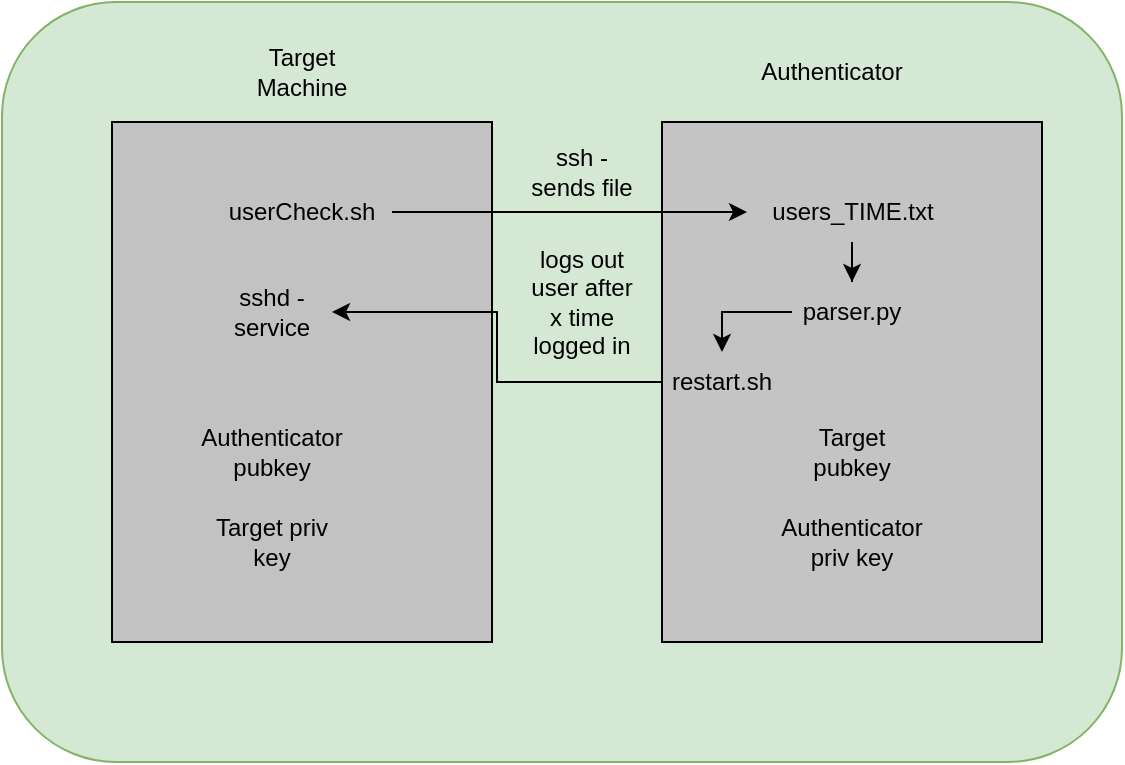 <mxfile version="21.7.5" type="google">
  <diagram name="Page-1" id="Xnk1GI-wJ3fgoyukveEM">
    <mxGraphModel grid="1" page="1" gridSize="10" guides="1" tooltips="1" connect="1" arrows="1" fold="1" pageScale="1" pageWidth="850" pageHeight="1100" math="0" shadow="0">
      <root>
        <mxCell id="0" />
        <mxCell id="1" parent="0" />
        <mxCell id="uxwA1LraNM_OUbo4_wFK-2" value="" style="rounded=1;whiteSpace=wrap;html=1;fillColor=#d5e8d4;strokeColor=#82b366;" vertex="1" parent="1">
          <mxGeometry x="180" y="80" width="560" height="380" as="geometry" />
        </mxCell>
        <mxCell id="uxwA1LraNM_OUbo4_wFK-1" value="" style="rounded=0;whiteSpace=wrap;html=1;fillColor=#C2C2C2;gradientColor=none;" vertex="1" parent="1">
          <mxGeometry x="235" y="140" width="190" height="260" as="geometry" />
        </mxCell>
        <mxCell id="uxwA1LraNM_OUbo4_wFK-3" value="Target Machine" style="text;html=1;strokeColor=none;fillColor=none;align=center;verticalAlign=middle;whiteSpace=wrap;rounded=0;" vertex="1" parent="1">
          <mxGeometry x="300" y="100" width="60" height="30" as="geometry" />
        </mxCell>
        <mxCell id="uxwA1LraNM_OUbo4_wFK-4" value="" style="rounded=0;whiteSpace=wrap;html=1;fillColor=#C4C4C4;gradientColor=none;" vertex="1" parent="1">
          <mxGeometry x="510" y="140" width="190" height="260" as="geometry" />
        </mxCell>
        <mxCell id="uxwA1LraNM_OUbo4_wFK-5" value="Authenticator" style="text;html=1;strokeColor=none;fillColor=none;align=center;verticalAlign=middle;whiteSpace=wrap;rounded=0;" vertex="1" parent="1">
          <mxGeometry x="565" y="100" width="60" height="30" as="geometry" />
        </mxCell>
        <mxCell id="uxwA1LraNM_OUbo4_wFK-12" style="edgeStyle=orthogonalEdgeStyle;rounded=0;orthogonalLoop=1;jettySize=auto;html=1;exitX=1;exitY=0.5;exitDx=0;exitDy=0;entryX=0;entryY=0.5;entryDx=0;entryDy=0;" edge="1" parent="1" source="uxwA1LraNM_OUbo4_wFK-6" target="uxwA1LraNM_OUbo4_wFK-8">
          <mxGeometry relative="1" as="geometry" />
        </mxCell>
        <mxCell id="uxwA1LraNM_OUbo4_wFK-6" value="userCheck.sh" style="text;html=1;strokeColor=none;fillColor=none;align=center;verticalAlign=middle;whiteSpace=wrap;rounded=0;" vertex="1" parent="1">
          <mxGeometry x="285" y="170" width="90" height="30" as="geometry" />
        </mxCell>
        <mxCell id="uxwA1LraNM_OUbo4_wFK-16" style="edgeStyle=orthogonalEdgeStyle;rounded=0;orthogonalLoop=1;jettySize=auto;html=1;exitX=0;exitY=0.5;exitDx=0;exitDy=0;entryX=0.5;entryY=0;entryDx=0;entryDy=0;" edge="1" parent="1" source="uxwA1LraNM_OUbo4_wFK-7" target="uxwA1LraNM_OUbo4_wFK-10">
          <mxGeometry relative="1" as="geometry" />
        </mxCell>
        <mxCell id="uxwA1LraNM_OUbo4_wFK-7" value="parser.py" style="text;html=1;strokeColor=none;fillColor=none;align=center;verticalAlign=middle;whiteSpace=wrap;rounded=0;" vertex="1" parent="1">
          <mxGeometry x="575" y="220" width="60" height="30" as="geometry" />
        </mxCell>
        <mxCell id="uxwA1LraNM_OUbo4_wFK-9" style="edgeStyle=orthogonalEdgeStyle;rounded=0;orthogonalLoop=1;jettySize=auto;html=1;exitX=0.5;exitY=1;exitDx=0;exitDy=0;" edge="1" parent="1" source="uxwA1LraNM_OUbo4_wFK-8" target="uxwA1LraNM_OUbo4_wFK-7">
          <mxGeometry relative="1" as="geometry" />
        </mxCell>
        <mxCell id="uxwA1LraNM_OUbo4_wFK-8" value="users_TIME.txt" style="text;html=1;strokeColor=none;fillColor=none;align=center;verticalAlign=middle;whiteSpace=wrap;rounded=0;" vertex="1" parent="1">
          <mxGeometry x="552.5" y="170" width="105" height="30" as="geometry" />
        </mxCell>
        <mxCell id="uxwA1LraNM_OUbo4_wFK-17" style="edgeStyle=orthogonalEdgeStyle;rounded=0;orthogonalLoop=1;jettySize=auto;html=1;exitX=0;exitY=0.5;exitDx=0;exitDy=0;entryX=1;entryY=0.5;entryDx=0;entryDy=0;" edge="1" parent="1" source="uxwA1LraNM_OUbo4_wFK-10" target="uxwA1LraNM_OUbo4_wFK-14">
          <mxGeometry relative="1" as="geometry" />
        </mxCell>
        <mxCell id="uxwA1LraNM_OUbo4_wFK-10" value="restart.sh" style="text;html=1;strokeColor=none;fillColor=none;align=center;verticalAlign=middle;whiteSpace=wrap;rounded=0;" vertex="1" parent="1">
          <mxGeometry x="510" y="255" width="60" height="30" as="geometry" />
        </mxCell>
        <mxCell id="uxwA1LraNM_OUbo4_wFK-13" value="ssh - sends file" style="text;html=1;strokeColor=none;fillColor=none;align=center;verticalAlign=middle;whiteSpace=wrap;rounded=0;" vertex="1" parent="1">
          <mxGeometry x="440" y="150" width="60" height="30" as="geometry" />
        </mxCell>
        <mxCell id="uxwA1LraNM_OUbo4_wFK-14" value="sshd - service" style="text;html=1;strokeColor=none;fillColor=none;align=center;verticalAlign=middle;whiteSpace=wrap;rounded=0;" vertex="1" parent="1">
          <mxGeometry x="285" y="220" width="60" height="30" as="geometry" />
        </mxCell>
        <mxCell id="uxwA1LraNM_OUbo4_wFK-19" value="logs out user after x time logged in" style="text;html=1;strokeColor=none;fillColor=none;align=center;verticalAlign=middle;whiteSpace=wrap;rounded=0;" vertex="1" parent="1">
          <mxGeometry x="440" y="200" width="60" height="60" as="geometry" />
        </mxCell>
        <mxCell id="uxwA1LraNM_OUbo4_wFK-20" value="Authenticator pubkey" style="text;html=1;strokeColor=none;fillColor=none;align=center;verticalAlign=middle;whiteSpace=wrap;rounded=0;" vertex="1" parent="1">
          <mxGeometry x="285" y="290" width="60" height="30" as="geometry" />
        </mxCell>
        <mxCell id="uxwA1LraNM_OUbo4_wFK-21" value="Target priv key" style="text;html=1;strokeColor=none;fillColor=none;align=center;verticalAlign=middle;whiteSpace=wrap;rounded=0;" vertex="1" parent="1">
          <mxGeometry x="285" y="330" width="60" height="40" as="geometry" />
        </mxCell>
        <mxCell id="uxwA1LraNM_OUbo4_wFK-22" value="Target&lt;br&gt;pubkey" style="text;html=1;strokeColor=none;fillColor=none;align=center;verticalAlign=middle;whiteSpace=wrap;rounded=0;" vertex="1" parent="1">
          <mxGeometry x="575" y="290" width="60" height="30" as="geometry" />
        </mxCell>
        <mxCell id="uxwA1LraNM_OUbo4_wFK-23" value="Authenticator priv key" style="text;html=1;strokeColor=none;fillColor=none;align=center;verticalAlign=middle;whiteSpace=wrap;rounded=0;" vertex="1" parent="1">
          <mxGeometry x="575" y="330" width="60" height="40" as="geometry" />
        </mxCell>
      </root>
    </mxGraphModel>
  </diagram>
</mxfile>

